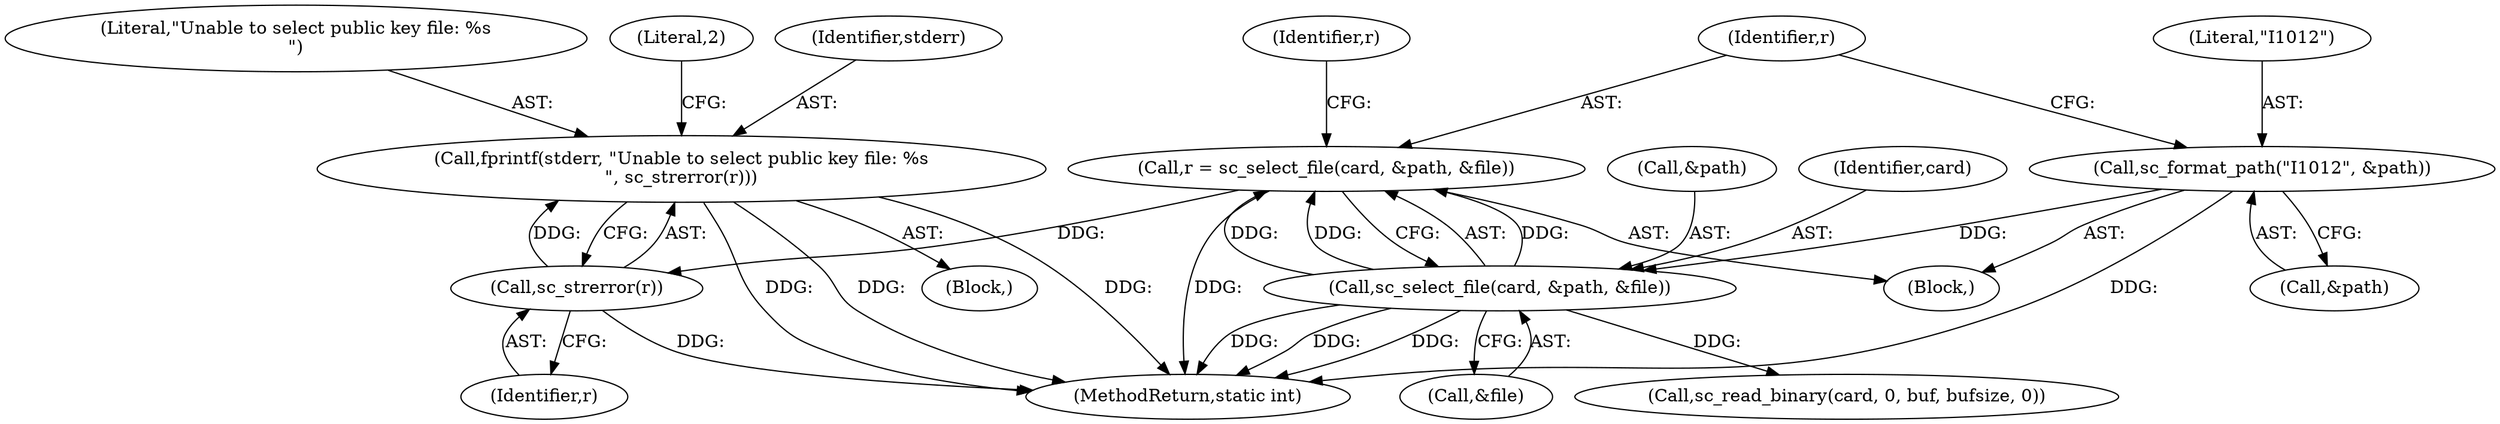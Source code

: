 digraph "0_OpenSC_360e95d45ac4123255a4c796db96337f332160ad#diff-d643a0fa169471dbf2912f4866dc49c5_9@API" {
"1000135" [label="(Call,fprintf(stderr, \"Unable to select public key file: %s\n\", sc_strerror(r)))"];
"1000138" [label="(Call,sc_strerror(r))"];
"1000124" [label="(Call,r = sc_select_file(card, &path, &file))"];
"1000126" [label="(Call,sc_select_file(card, &path, &file))"];
"1000120" [label="(Call,sc_format_path(\"I1012\", &path))"];
"1000124" [label="(Call,r = sc_select_file(card, &path, &file))"];
"1000139" [label="(Identifier,r)"];
"1000121" [label="(Literal,\"I1012\")"];
"1000133" [label="(Identifier,r)"];
"1000134" [label="(Block,)"];
"1000126" [label="(Call,sc_select_file(card, &path, &file))"];
"1000141" [label="(Literal,2)"];
"1000231" [label="(MethodReturn,static int)"];
"1000125" [label="(Identifier,r)"];
"1000127" [label="(Identifier,card)"];
"1000130" [label="(Call,&file)"];
"1000128" [label="(Call,&path)"];
"1000120" [label="(Call,sc_format_path(\"I1012\", &path))"];
"1000122" [label="(Call,&path)"];
"1000102" [label="(Block,)"];
"1000151" [label="(Call,sc_read_binary(card, 0, buf, bufsize, 0))"];
"1000136" [label="(Identifier,stderr)"];
"1000138" [label="(Call,sc_strerror(r))"];
"1000135" [label="(Call,fprintf(stderr, \"Unable to select public key file: %s\n\", sc_strerror(r)))"];
"1000137" [label="(Literal,\"Unable to select public key file: %s\n\")"];
"1000135" -> "1000134"  [label="AST: "];
"1000135" -> "1000138"  [label="CFG: "];
"1000136" -> "1000135"  [label="AST: "];
"1000137" -> "1000135"  [label="AST: "];
"1000138" -> "1000135"  [label="AST: "];
"1000141" -> "1000135"  [label="CFG: "];
"1000135" -> "1000231"  [label="DDG: "];
"1000135" -> "1000231"  [label="DDG: "];
"1000135" -> "1000231"  [label="DDG: "];
"1000138" -> "1000135"  [label="DDG: "];
"1000138" -> "1000139"  [label="CFG: "];
"1000139" -> "1000138"  [label="AST: "];
"1000138" -> "1000231"  [label="DDG: "];
"1000124" -> "1000138"  [label="DDG: "];
"1000124" -> "1000102"  [label="AST: "];
"1000124" -> "1000126"  [label="CFG: "];
"1000125" -> "1000124"  [label="AST: "];
"1000126" -> "1000124"  [label="AST: "];
"1000133" -> "1000124"  [label="CFG: "];
"1000124" -> "1000231"  [label="DDG: "];
"1000126" -> "1000124"  [label="DDG: "];
"1000126" -> "1000124"  [label="DDG: "];
"1000126" -> "1000124"  [label="DDG: "];
"1000126" -> "1000130"  [label="CFG: "];
"1000127" -> "1000126"  [label="AST: "];
"1000128" -> "1000126"  [label="AST: "];
"1000130" -> "1000126"  [label="AST: "];
"1000126" -> "1000231"  [label="DDG: "];
"1000126" -> "1000231"  [label="DDG: "];
"1000126" -> "1000231"  [label="DDG: "];
"1000120" -> "1000126"  [label="DDG: "];
"1000126" -> "1000151"  [label="DDG: "];
"1000120" -> "1000102"  [label="AST: "];
"1000120" -> "1000122"  [label="CFG: "];
"1000121" -> "1000120"  [label="AST: "];
"1000122" -> "1000120"  [label="AST: "];
"1000125" -> "1000120"  [label="CFG: "];
"1000120" -> "1000231"  [label="DDG: "];
}
